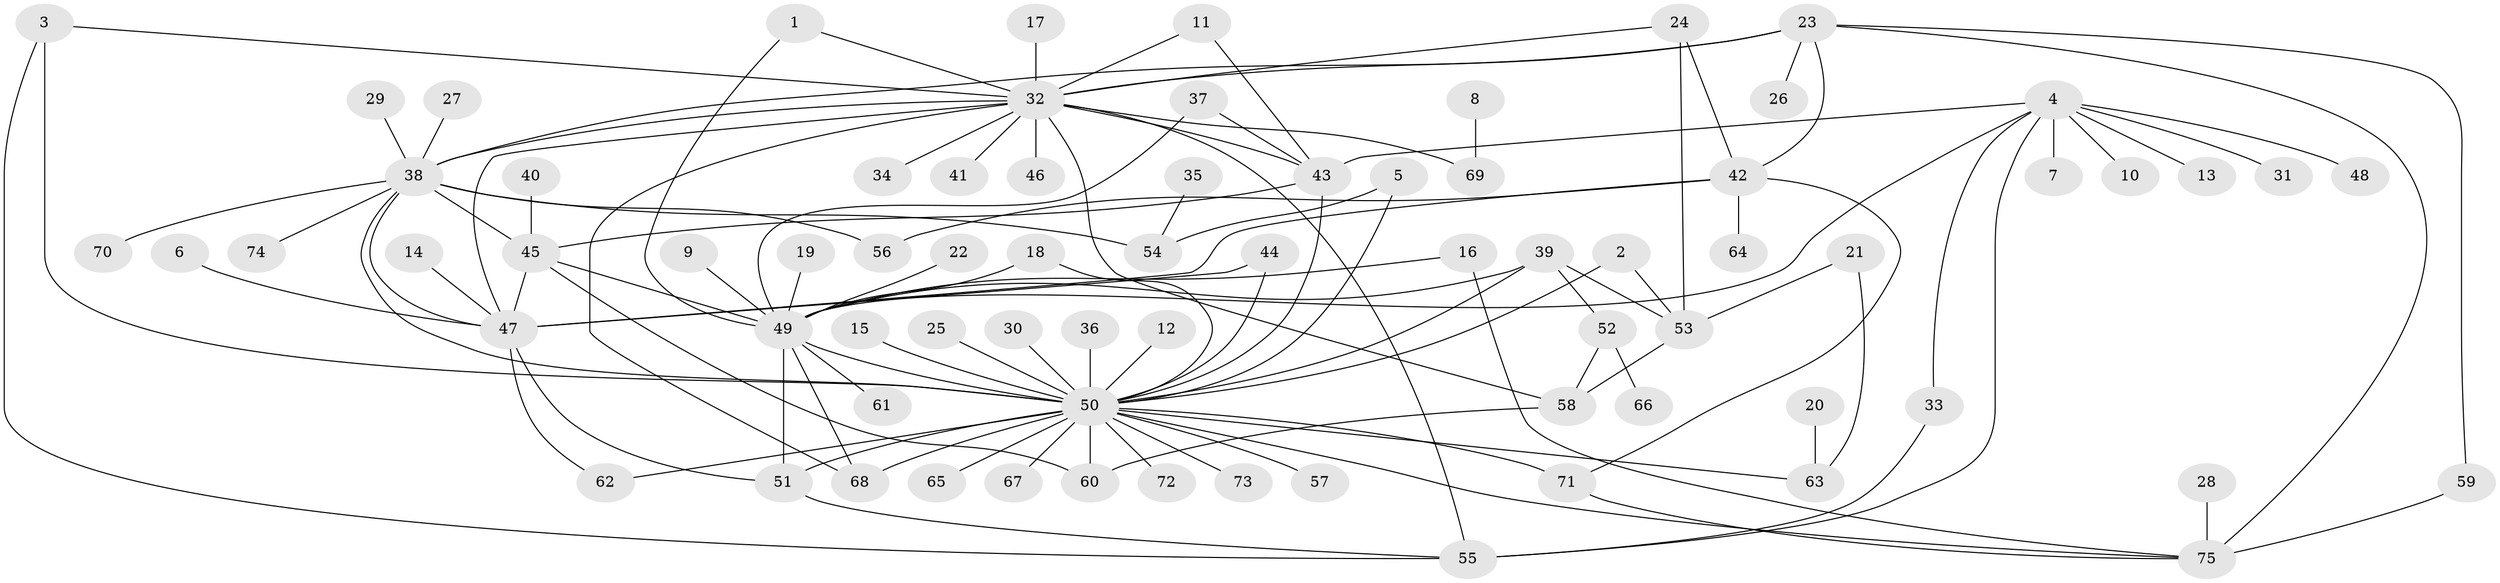 // original degree distribution, {15: 0.00684931506849315, 2: 0.2328767123287671, 17: 0.00684931506849315, 14: 0.00684931506849315, 10: 0.00684931506849315, 27: 0.00684931506849315, 12: 0.00684931506849315, 1: 0.4794520547945205, 4: 0.06164383561643835, 3: 0.1095890410958904, 7: 0.00684931506849315, 6: 0.03424657534246575, 5: 0.0273972602739726, 8: 0.00684931506849315}
// Generated by graph-tools (version 1.1) at 2025/49/03/09/25 03:49:55]
// undirected, 75 vertices, 113 edges
graph export_dot {
graph [start="1"]
  node [color=gray90,style=filled];
  1;
  2;
  3;
  4;
  5;
  6;
  7;
  8;
  9;
  10;
  11;
  12;
  13;
  14;
  15;
  16;
  17;
  18;
  19;
  20;
  21;
  22;
  23;
  24;
  25;
  26;
  27;
  28;
  29;
  30;
  31;
  32;
  33;
  34;
  35;
  36;
  37;
  38;
  39;
  40;
  41;
  42;
  43;
  44;
  45;
  46;
  47;
  48;
  49;
  50;
  51;
  52;
  53;
  54;
  55;
  56;
  57;
  58;
  59;
  60;
  61;
  62;
  63;
  64;
  65;
  66;
  67;
  68;
  69;
  70;
  71;
  72;
  73;
  74;
  75;
  1 -- 32 [weight=1.0];
  1 -- 49 [weight=1.0];
  2 -- 50 [weight=1.0];
  2 -- 53 [weight=1.0];
  3 -- 32 [weight=1.0];
  3 -- 50 [weight=1.0];
  3 -- 55 [weight=1.0];
  4 -- 7 [weight=1.0];
  4 -- 10 [weight=1.0];
  4 -- 13 [weight=1.0];
  4 -- 31 [weight=1.0];
  4 -- 33 [weight=1.0];
  4 -- 43 [weight=1.0];
  4 -- 48 [weight=1.0];
  4 -- 49 [weight=1.0];
  4 -- 55 [weight=1.0];
  5 -- 50 [weight=1.0];
  5 -- 54 [weight=1.0];
  6 -- 47 [weight=1.0];
  8 -- 69 [weight=1.0];
  9 -- 49 [weight=1.0];
  11 -- 32 [weight=1.0];
  11 -- 43 [weight=1.0];
  12 -- 50 [weight=1.0];
  14 -- 47 [weight=1.0];
  15 -- 50 [weight=1.0];
  16 -- 49 [weight=1.0];
  16 -- 75 [weight=1.0];
  17 -- 32 [weight=1.0];
  18 -- 49 [weight=1.0];
  18 -- 50 [weight=1.0];
  19 -- 49 [weight=1.0];
  20 -- 63 [weight=1.0];
  21 -- 53 [weight=1.0];
  21 -- 63 [weight=1.0];
  22 -- 49 [weight=1.0];
  23 -- 26 [weight=1.0];
  23 -- 32 [weight=1.0];
  23 -- 38 [weight=1.0];
  23 -- 42 [weight=1.0];
  23 -- 59 [weight=1.0];
  23 -- 75 [weight=1.0];
  24 -- 32 [weight=1.0];
  24 -- 42 [weight=1.0];
  24 -- 53 [weight=1.0];
  25 -- 50 [weight=1.0];
  27 -- 38 [weight=1.0];
  28 -- 75 [weight=1.0];
  29 -- 38 [weight=1.0];
  30 -- 50 [weight=1.0];
  32 -- 34 [weight=1.0];
  32 -- 38 [weight=1.0];
  32 -- 41 [weight=1.0];
  32 -- 43 [weight=1.0];
  32 -- 46 [weight=1.0];
  32 -- 47 [weight=1.0];
  32 -- 55 [weight=1.0];
  32 -- 58 [weight=1.0];
  32 -- 68 [weight=1.0];
  32 -- 69 [weight=1.0];
  33 -- 55 [weight=1.0];
  35 -- 54 [weight=1.0];
  36 -- 50 [weight=1.0];
  37 -- 43 [weight=1.0];
  37 -- 49 [weight=1.0];
  38 -- 45 [weight=1.0];
  38 -- 47 [weight=1.0];
  38 -- 50 [weight=1.0];
  38 -- 54 [weight=1.0];
  38 -- 56 [weight=1.0];
  38 -- 70 [weight=1.0];
  38 -- 74 [weight=1.0];
  39 -- 49 [weight=1.0];
  39 -- 50 [weight=1.0];
  39 -- 52 [weight=1.0];
  39 -- 53 [weight=1.0];
  40 -- 45 [weight=1.0];
  42 -- 47 [weight=1.0];
  42 -- 56 [weight=1.0];
  42 -- 64 [weight=1.0];
  42 -- 71 [weight=1.0];
  43 -- 45 [weight=1.0];
  43 -- 50 [weight=1.0];
  44 -- 47 [weight=1.0];
  44 -- 50 [weight=1.0];
  45 -- 47 [weight=1.0];
  45 -- 49 [weight=1.0];
  45 -- 60 [weight=1.0];
  47 -- 51 [weight=1.0];
  47 -- 62 [weight=1.0];
  49 -- 50 [weight=1.0];
  49 -- 51 [weight=1.0];
  49 -- 61 [weight=1.0];
  49 -- 68 [weight=1.0];
  50 -- 51 [weight=1.0];
  50 -- 57 [weight=1.0];
  50 -- 60 [weight=1.0];
  50 -- 62 [weight=1.0];
  50 -- 63 [weight=1.0];
  50 -- 65 [weight=1.0];
  50 -- 67 [weight=1.0];
  50 -- 68 [weight=2.0];
  50 -- 71 [weight=1.0];
  50 -- 72 [weight=1.0];
  50 -- 73 [weight=1.0];
  50 -- 75 [weight=1.0];
  51 -- 55 [weight=1.0];
  52 -- 58 [weight=1.0];
  52 -- 66 [weight=1.0];
  53 -- 58 [weight=1.0];
  58 -- 60 [weight=1.0];
  59 -- 75 [weight=2.0];
  71 -- 75 [weight=1.0];
}
